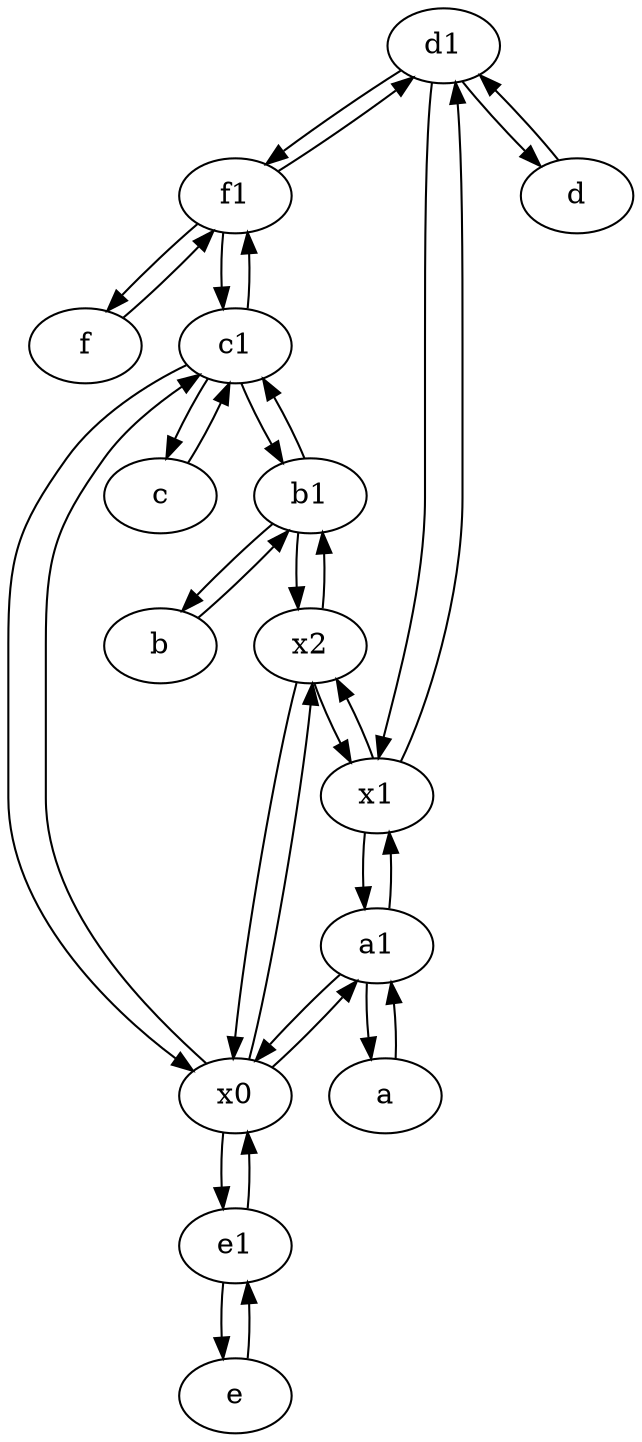 digraph  {
	d1 [pos="25,30!"];
	e [pos="30,50!"];
	b1 [pos="45,20!"];
	f1;
	x0;
	b [pos="50,20!"];
	c1 [pos="30,15!"];
	f [pos="15,45!"];
	a [pos="40,10!"];
	e1 [pos="25,45!"];
	x1;
	a1 [pos="40,15!"];
	c [pos="20,10!"];
	d [pos="20,30!"];
	x2;
	x1 -> x2;
	c1 -> b1;
	x2 -> b1;
	b -> b1;
	d1 -> f1;
	x0 -> e1;
	x1 -> d1;
	c1 -> x0;
	x1 -> a1;
	a1 -> x1;
	b1 -> b;
	f1 -> d1;
	x2 -> x1;
	a1 -> x0;
	d1 -> x1;
	a1 -> a;
	x0 -> x2;
	d1 -> d;
	f1 -> c1;
	x0 -> a1;
	c1 -> f1;
	a -> a1;
	b1 -> x2;
	c1 -> c;
	c -> c1;
	e1 -> e;
	f1 -> f;
	e -> e1;
	b1 -> c1;
	f -> f1;
	d -> d1;
	e1 -> x0;
	x2 -> x0;
	x0 -> c1;

	}